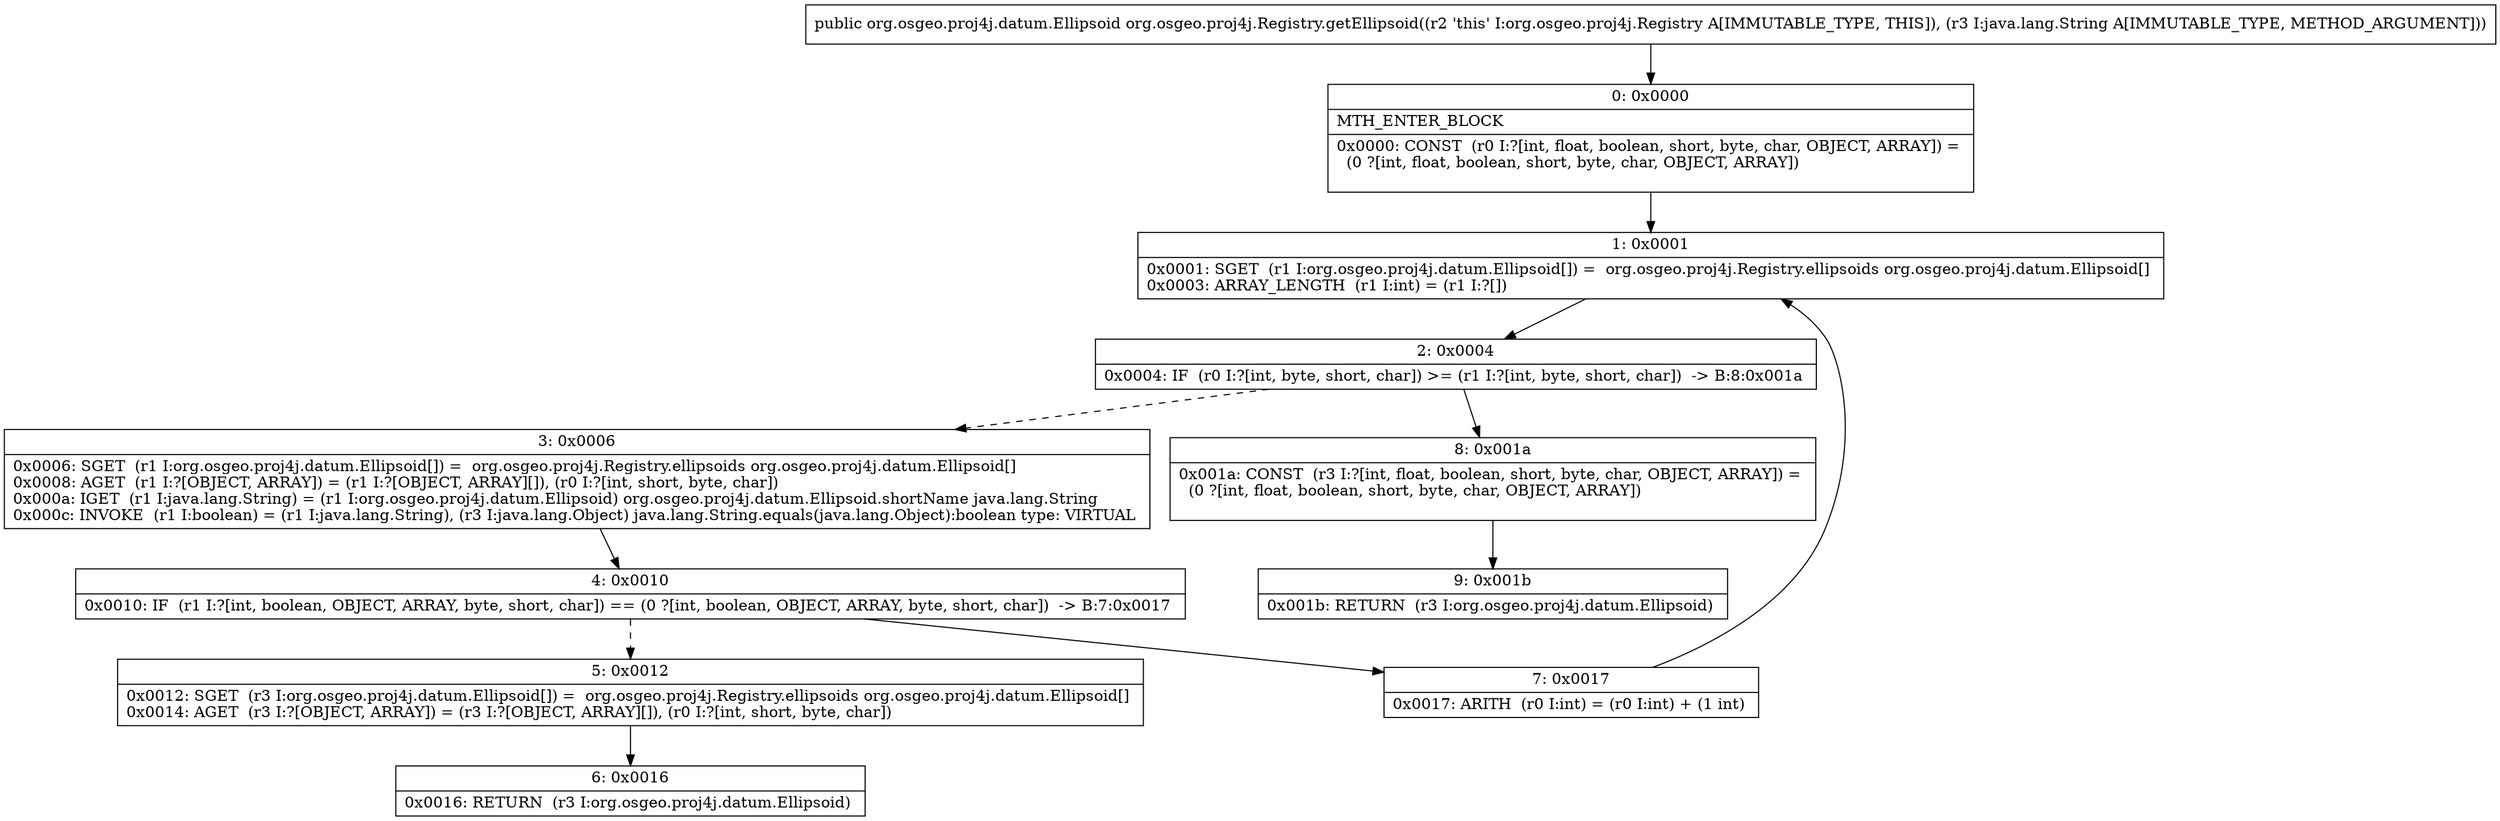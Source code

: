 digraph "CFG fororg.osgeo.proj4j.Registry.getEllipsoid(Ljava\/lang\/String;)Lorg\/osgeo\/proj4j\/datum\/Ellipsoid;" {
Node_0 [shape=record,label="{0\:\ 0x0000|MTH_ENTER_BLOCK\l|0x0000: CONST  (r0 I:?[int, float, boolean, short, byte, char, OBJECT, ARRAY]) = \l  (0 ?[int, float, boolean, short, byte, char, OBJECT, ARRAY])\l \l}"];
Node_1 [shape=record,label="{1\:\ 0x0001|0x0001: SGET  (r1 I:org.osgeo.proj4j.datum.Ellipsoid[]) =  org.osgeo.proj4j.Registry.ellipsoids org.osgeo.proj4j.datum.Ellipsoid[] \l0x0003: ARRAY_LENGTH  (r1 I:int) = (r1 I:?[]) \l}"];
Node_2 [shape=record,label="{2\:\ 0x0004|0x0004: IF  (r0 I:?[int, byte, short, char]) \>= (r1 I:?[int, byte, short, char])  \-\> B:8:0x001a \l}"];
Node_3 [shape=record,label="{3\:\ 0x0006|0x0006: SGET  (r1 I:org.osgeo.proj4j.datum.Ellipsoid[]) =  org.osgeo.proj4j.Registry.ellipsoids org.osgeo.proj4j.datum.Ellipsoid[] \l0x0008: AGET  (r1 I:?[OBJECT, ARRAY]) = (r1 I:?[OBJECT, ARRAY][]), (r0 I:?[int, short, byte, char]) \l0x000a: IGET  (r1 I:java.lang.String) = (r1 I:org.osgeo.proj4j.datum.Ellipsoid) org.osgeo.proj4j.datum.Ellipsoid.shortName java.lang.String \l0x000c: INVOKE  (r1 I:boolean) = (r1 I:java.lang.String), (r3 I:java.lang.Object) java.lang.String.equals(java.lang.Object):boolean type: VIRTUAL \l}"];
Node_4 [shape=record,label="{4\:\ 0x0010|0x0010: IF  (r1 I:?[int, boolean, OBJECT, ARRAY, byte, short, char]) == (0 ?[int, boolean, OBJECT, ARRAY, byte, short, char])  \-\> B:7:0x0017 \l}"];
Node_5 [shape=record,label="{5\:\ 0x0012|0x0012: SGET  (r3 I:org.osgeo.proj4j.datum.Ellipsoid[]) =  org.osgeo.proj4j.Registry.ellipsoids org.osgeo.proj4j.datum.Ellipsoid[] \l0x0014: AGET  (r3 I:?[OBJECT, ARRAY]) = (r3 I:?[OBJECT, ARRAY][]), (r0 I:?[int, short, byte, char]) \l}"];
Node_6 [shape=record,label="{6\:\ 0x0016|0x0016: RETURN  (r3 I:org.osgeo.proj4j.datum.Ellipsoid) \l}"];
Node_7 [shape=record,label="{7\:\ 0x0017|0x0017: ARITH  (r0 I:int) = (r0 I:int) + (1 int) \l}"];
Node_8 [shape=record,label="{8\:\ 0x001a|0x001a: CONST  (r3 I:?[int, float, boolean, short, byte, char, OBJECT, ARRAY]) = \l  (0 ?[int, float, boolean, short, byte, char, OBJECT, ARRAY])\l \l}"];
Node_9 [shape=record,label="{9\:\ 0x001b|0x001b: RETURN  (r3 I:org.osgeo.proj4j.datum.Ellipsoid) \l}"];
MethodNode[shape=record,label="{public org.osgeo.proj4j.datum.Ellipsoid org.osgeo.proj4j.Registry.getEllipsoid((r2 'this' I:org.osgeo.proj4j.Registry A[IMMUTABLE_TYPE, THIS]), (r3 I:java.lang.String A[IMMUTABLE_TYPE, METHOD_ARGUMENT])) }"];
MethodNode -> Node_0;
Node_0 -> Node_1;
Node_1 -> Node_2;
Node_2 -> Node_3[style=dashed];
Node_2 -> Node_8;
Node_3 -> Node_4;
Node_4 -> Node_5[style=dashed];
Node_4 -> Node_7;
Node_5 -> Node_6;
Node_7 -> Node_1;
Node_8 -> Node_9;
}

